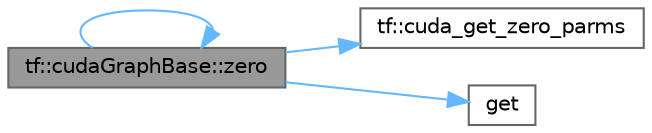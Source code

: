 digraph "tf::cudaGraphBase::zero"
{
 // LATEX_PDF_SIZE
  bgcolor="transparent";
  edge [fontname=Helvetica,fontsize=10,labelfontname=Helvetica,labelfontsize=10];
  node [fontname=Helvetica,fontsize=10,shape=box,height=0.2,width=0.4];
  rankdir="LR";
  Node1 [id="Node000001",label="tf::cudaGraphBase::zero",height=0.2,width=0.4,color="gray40", fillcolor="grey60", style="filled", fontcolor="black",tooltip="creates a memset task that sets a typed memory block to zero"];
  Node1 -> Node2 [id="edge1_Node000001_Node000002",color="steelblue1",style="solid",tooltip=" "];
  Node2 [id="Node000002",label="tf::cuda_get_zero_parms",height=0.2,width=0.4,color="grey40", fillcolor="white", style="filled",URL="$namespacetf.html#a2e7a47a53034abe3218bcc583b0e9a56",tooltip="gets the memset node parameter of a zero task (typed)"];
  Node1 -> Node3 [id="edge2_Node000001_Node000003",color="steelblue1",style="solid",tooltip=" "];
  Node3 [id="Node000003",label="get",height=0.2,width=0.4,color="grey40", fillcolor="white", style="filled",URL="$stdlist__overload_8cpp.html#a120a90058439faee14791b33f94c0693",tooltip=" "];
  Node1 -> Node1 [id="edge3_Node000001_Node000001",color="steelblue1",style="solid",tooltip=" "];
}
